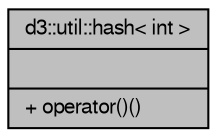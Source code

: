 digraph "d3::util::hash&lt; int &gt;"
{
  edge [fontname="FreeSans",fontsize="10",labelfontname="FreeSans",labelfontsize="10"];
  node [fontname="FreeSans",fontsize="10",shape=record];
  Node1 [label="{d3::util::hash\< int \>\n||+ operator()()\l}",height=0.2,width=0.4,color="black", fillcolor="grey75", style="filled" fontcolor="black"];
}
